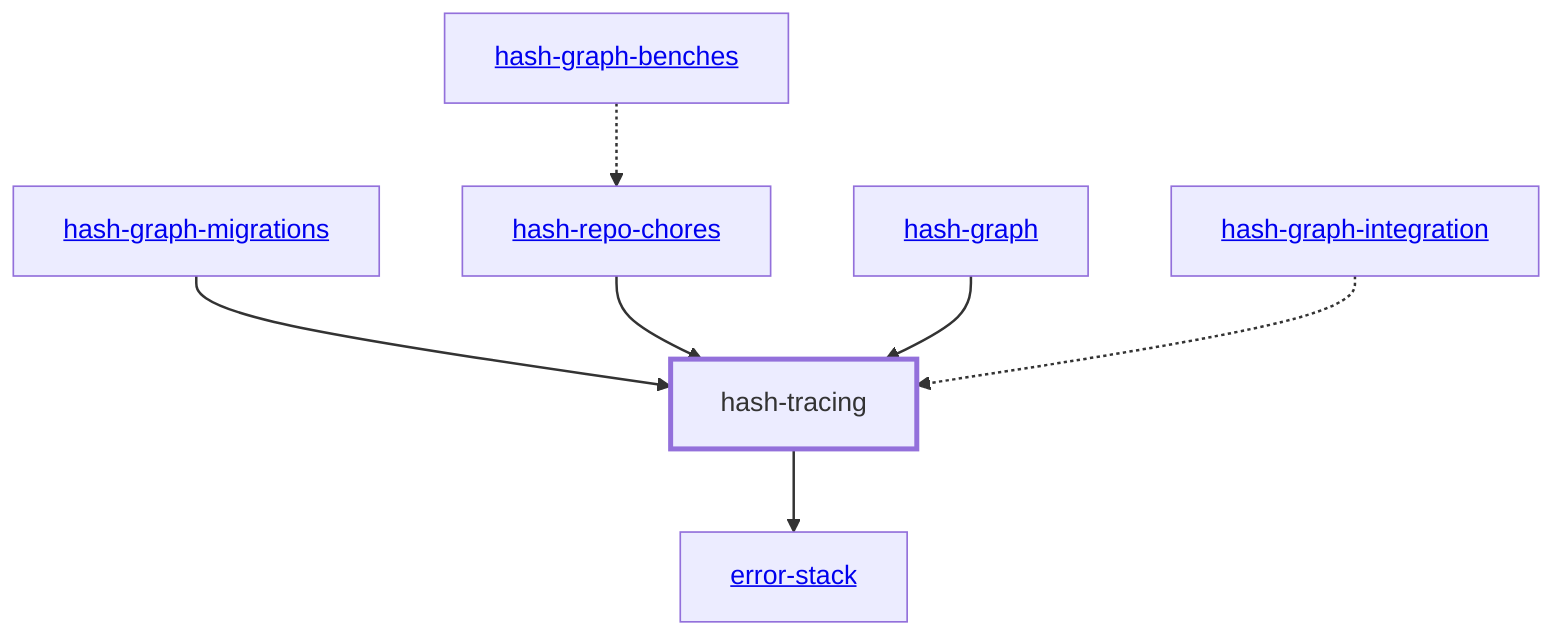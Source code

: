 graph TD
    linkStyle default stroke-width:1.5px
    classDef default stroke-width:1px
    classDef root stroke-width:3px
    classDef dev stroke-width:1px
    classDef build stroke-width:1px
    %% Legend
    %% --> : Normal dependency
    %% -.-> : Dev dependency
    %% ---> : Build dependency
    0[<a href="../error_stack/index.html">error-stack</a>]
    1[hash-tracing]
    class 1 root
    2[<a href="../hash_graph_benches/index.html">hash-graph-benches</a>]
    3[<a href="../hash_graph_integration/index.html">hash-graph-integration</a>]
    4[<a href="../hash_graph_migrations/index.html">hash-graph-migrations</a>]
    5[<a href="../hash_graph/index.html">hash-graph</a>]
    6[<a href="../hash_repo_chores/index.html">hash-repo-chores</a>]
    4 --> 1
    6 --> 1
    2 -.-> 6
    5 --> 1
    3 -.-> 1
    1 --> 0